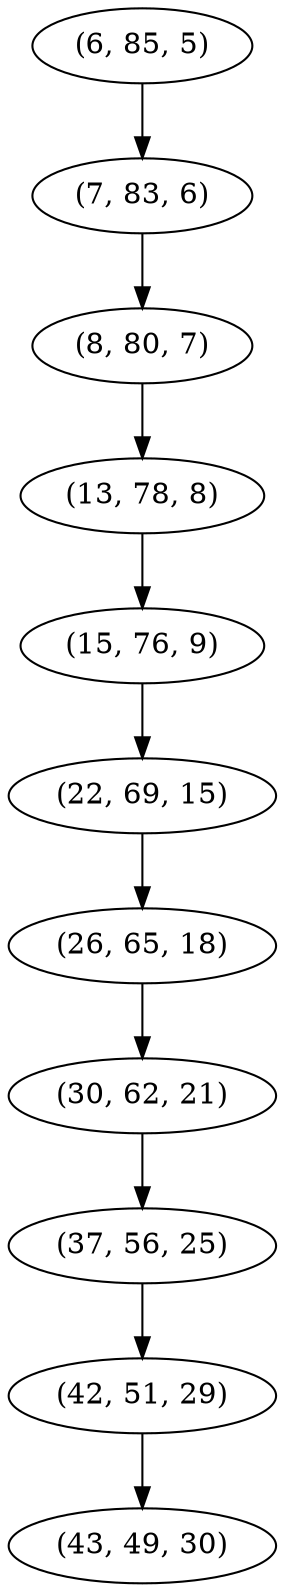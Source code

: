 digraph tree {
    "(6, 85, 5)";
    "(7, 83, 6)";
    "(8, 80, 7)";
    "(13, 78, 8)";
    "(15, 76, 9)";
    "(22, 69, 15)";
    "(26, 65, 18)";
    "(30, 62, 21)";
    "(37, 56, 25)";
    "(42, 51, 29)";
    "(43, 49, 30)";
    "(6, 85, 5)" -> "(7, 83, 6)";
    "(7, 83, 6)" -> "(8, 80, 7)";
    "(8, 80, 7)" -> "(13, 78, 8)";
    "(13, 78, 8)" -> "(15, 76, 9)";
    "(15, 76, 9)" -> "(22, 69, 15)";
    "(22, 69, 15)" -> "(26, 65, 18)";
    "(26, 65, 18)" -> "(30, 62, 21)";
    "(30, 62, 21)" -> "(37, 56, 25)";
    "(37, 56, 25)" -> "(42, 51, 29)";
    "(42, 51, 29)" -> "(43, 49, 30)";
}
